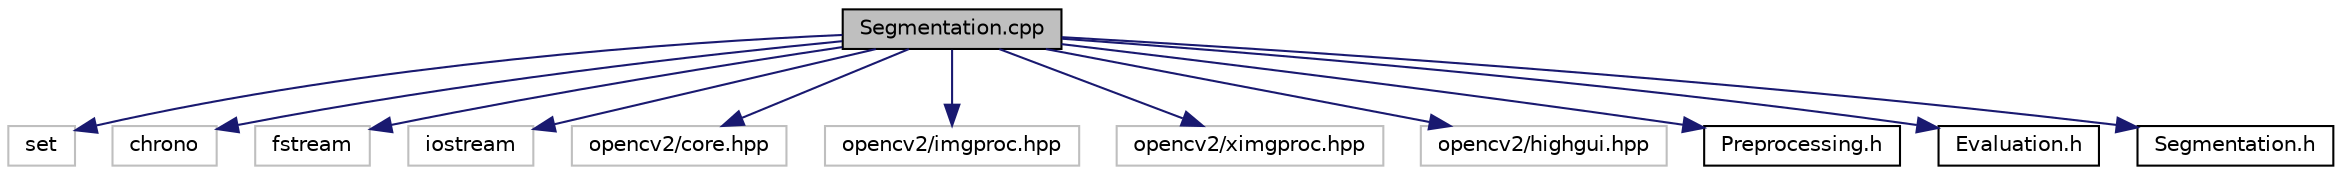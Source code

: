 digraph "Segmentation.cpp"
{
 // LATEX_PDF_SIZE
  edge [fontname="Helvetica",fontsize="10",labelfontname="Helvetica",labelfontsize="10"];
  node [fontname="Helvetica",fontsize="10",shape=record];
  Node1 [label="Segmentation.cpp",height=0.2,width=0.4,color="black", fillcolor="grey75", style="filled", fontcolor="black",tooltip="The segmentation definition file, which defines the methods to be used when segmenting DEMs."];
  Node1 -> Node2 [color="midnightblue",fontsize="10",style="solid",fontname="Helvetica"];
  Node2 [label="set",height=0.2,width=0.4,color="grey75", fillcolor="white", style="filled",tooltip=" "];
  Node1 -> Node3 [color="midnightblue",fontsize="10",style="solid",fontname="Helvetica"];
  Node3 [label="chrono",height=0.2,width=0.4,color="grey75", fillcolor="white", style="filled",tooltip=" "];
  Node1 -> Node4 [color="midnightblue",fontsize="10",style="solid",fontname="Helvetica"];
  Node4 [label="fstream",height=0.2,width=0.4,color="grey75", fillcolor="white", style="filled",tooltip=" "];
  Node1 -> Node5 [color="midnightblue",fontsize="10",style="solid",fontname="Helvetica"];
  Node5 [label="iostream",height=0.2,width=0.4,color="grey75", fillcolor="white", style="filled",tooltip=" "];
  Node1 -> Node6 [color="midnightblue",fontsize="10",style="solid",fontname="Helvetica"];
  Node6 [label="opencv2/core.hpp",height=0.2,width=0.4,color="grey75", fillcolor="white", style="filled",tooltip=" "];
  Node1 -> Node7 [color="midnightblue",fontsize="10",style="solid",fontname="Helvetica"];
  Node7 [label="opencv2/imgproc.hpp",height=0.2,width=0.4,color="grey75", fillcolor="white", style="filled",tooltip=" "];
  Node1 -> Node8 [color="midnightblue",fontsize="10",style="solid",fontname="Helvetica"];
  Node8 [label="opencv2/ximgproc.hpp",height=0.2,width=0.4,color="grey75", fillcolor="white", style="filled",tooltip=" "];
  Node1 -> Node9 [color="midnightblue",fontsize="10",style="solid",fontname="Helvetica"];
  Node9 [label="opencv2/highgui.hpp",height=0.2,width=0.4,color="grey75", fillcolor="white", style="filled",tooltip=" "];
  Node1 -> Node10 [color="midnightblue",fontsize="10",style="solid",fontname="Helvetica"];
  Node10 [label="Preprocessing.h",height=0.2,width=0.4,color="black", fillcolor="white", style="filled",URL="$Preprocessing_8h.html",tooltip="The preprocessing header, which declares all methods requires to process DEMs before segmentaton can ..."];
  Node1 -> Node11 [color="midnightblue",fontsize="10",style="solid",fontname="Helvetica"];
  Node11 [label="Evaluation.h",height=0.2,width=0.4,color="black", fillcolor="white", style="filled",URL="$Evaluation_8h.html",tooltip="The evaluation header, which declares all methods requires to evaluate tree masks after segmentation ..."];
  Node1 -> Node12 [color="midnightblue",fontsize="10",style="solid",fontname="Helvetica"];
  Node12 [label="Segmentation.h",height=0.2,width=0.4,color="black", fillcolor="white", style="filled",URL="$Segmentation_8h.html",tooltip="The segmentation header, which declares the methods to be used when segmenting DEMs."];
}
